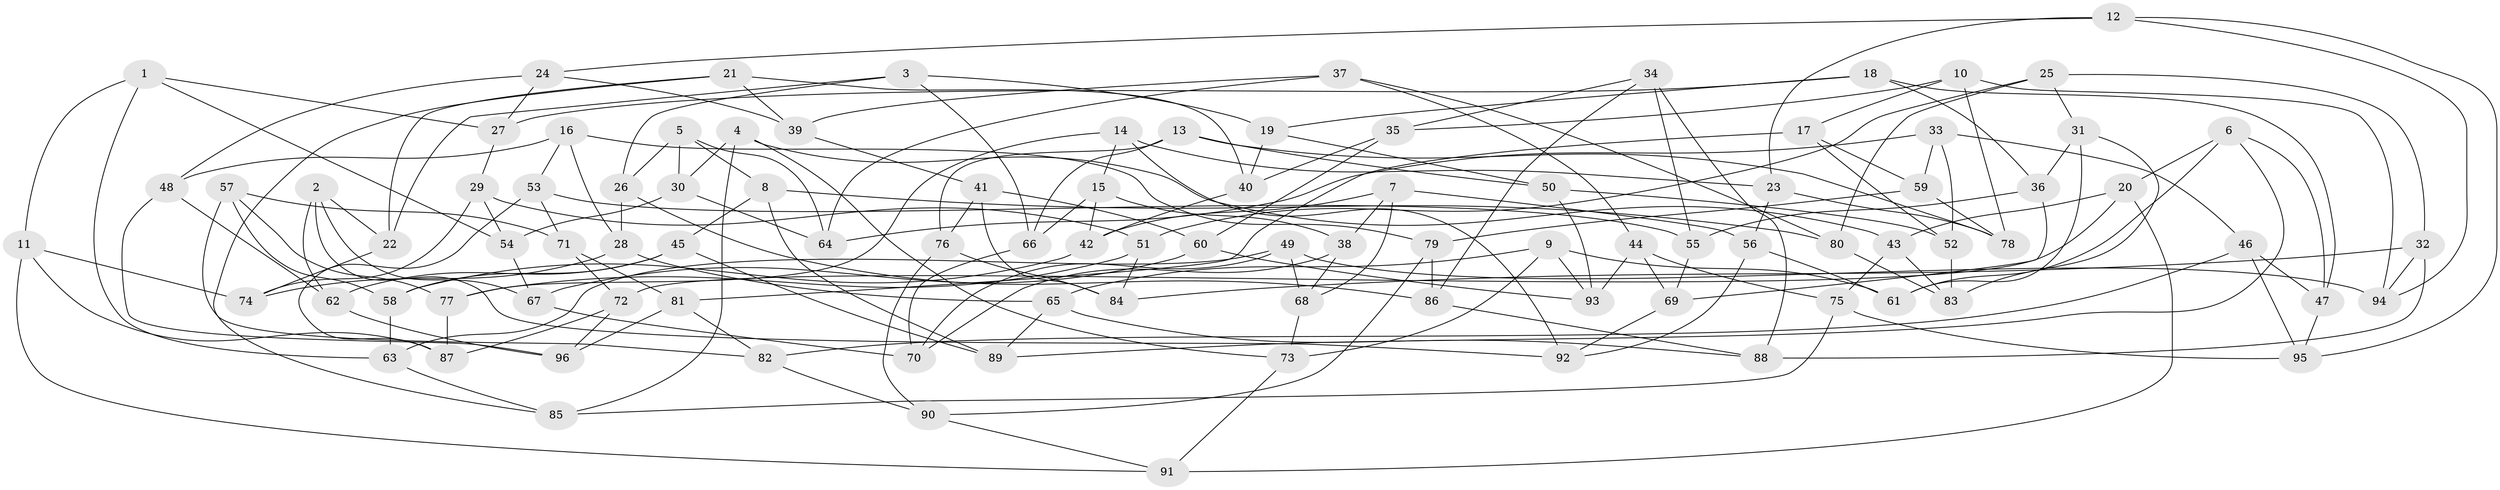 // Generated by graph-tools (version 1.1) at 2025/50/03/09/25 03:50:56]
// undirected, 96 vertices, 192 edges
graph export_dot {
graph [start="1"]
  node [color=gray90,style=filled];
  1;
  2;
  3;
  4;
  5;
  6;
  7;
  8;
  9;
  10;
  11;
  12;
  13;
  14;
  15;
  16;
  17;
  18;
  19;
  20;
  21;
  22;
  23;
  24;
  25;
  26;
  27;
  28;
  29;
  30;
  31;
  32;
  33;
  34;
  35;
  36;
  37;
  38;
  39;
  40;
  41;
  42;
  43;
  44;
  45;
  46;
  47;
  48;
  49;
  50;
  51;
  52;
  53;
  54;
  55;
  56;
  57;
  58;
  59;
  60;
  61;
  62;
  63;
  64;
  65;
  66;
  67;
  68;
  69;
  70;
  71;
  72;
  73;
  74;
  75;
  76;
  77;
  78;
  79;
  80;
  81;
  82;
  83;
  84;
  85;
  86;
  87;
  88;
  89;
  90;
  91;
  92;
  93;
  94;
  95;
  96;
  1 -- 27;
  1 -- 11;
  1 -- 63;
  1 -- 54;
  2 -- 92;
  2 -- 62;
  2 -- 67;
  2 -- 22;
  3 -- 19;
  3 -- 66;
  3 -- 26;
  3 -- 22;
  4 -- 43;
  4 -- 85;
  4 -- 30;
  4 -- 73;
  5 -- 64;
  5 -- 30;
  5 -- 26;
  5 -- 8;
  6 -- 20;
  6 -- 89;
  6 -- 47;
  6 -- 61;
  7 -- 42;
  7 -- 68;
  7 -- 38;
  7 -- 56;
  8 -- 45;
  8 -- 89;
  8 -- 80;
  9 -- 65;
  9 -- 61;
  9 -- 93;
  9 -- 73;
  10 -- 94;
  10 -- 17;
  10 -- 78;
  10 -- 35;
  11 -- 91;
  11 -- 87;
  11 -- 74;
  12 -- 94;
  12 -- 23;
  12 -- 24;
  12 -- 95;
  13 -- 66;
  13 -- 50;
  13 -- 76;
  13 -- 78;
  14 -- 15;
  14 -- 77;
  14 -- 23;
  14 -- 92;
  15 -- 42;
  15 -- 38;
  15 -- 66;
  16 -- 28;
  16 -- 79;
  16 -- 53;
  16 -- 48;
  17 -- 52;
  17 -- 81;
  17 -- 59;
  18 -- 27;
  18 -- 19;
  18 -- 36;
  18 -- 47;
  19 -- 40;
  19 -- 50;
  20 -- 43;
  20 -- 72;
  20 -- 91;
  21 -- 39;
  21 -- 40;
  21 -- 22;
  21 -- 85;
  22 -- 74;
  23 -- 56;
  23 -- 78;
  24 -- 48;
  24 -- 39;
  24 -- 27;
  25 -- 80;
  25 -- 32;
  25 -- 51;
  25 -- 31;
  26 -- 28;
  26 -- 86;
  27 -- 29;
  28 -- 74;
  28 -- 65;
  29 -- 51;
  29 -- 54;
  29 -- 74;
  30 -- 54;
  30 -- 64;
  31 -- 83;
  31 -- 61;
  31 -- 36;
  32 -- 88;
  32 -- 84;
  32 -- 94;
  33 -- 64;
  33 -- 46;
  33 -- 59;
  33 -- 52;
  34 -- 55;
  34 -- 88;
  34 -- 86;
  34 -- 35;
  35 -- 60;
  35 -- 40;
  36 -- 69;
  36 -- 55;
  37 -- 64;
  37 -- 39;
  37 -- 44;
  37 -- 80;
  38 -- 70;
  38 -- 68;
  39 -- 41;
  40 -- 42;
  41 -- 84;
  41 -- 60;
  41 -- 76;
  42 -- 58;
  43 -- 75;
  43 -- 83;
  44 -- 75;
  44 -- 93;
  44 -- 69;
  45 -- 62;
  45 -- 89;
  45 -- 58;
  46 -- 47;
  46 -- 95;
  46 -- 82;
  47 -- 95;
  48 -- 62;
  48 -- 96;
  49 -- 70;
  49 -- 68;
  49 -- 63;
  49 -- 94;
  50 -- 93;
  50 -- 52;
  51 -- 77;
  51 -- 84;
  52 -- 83;
  53 -- 71;
  53 -- 55;
  53 -- 87;
  54 -- 67;
  55 -- 69;
  56 -- 61;
  56 -- 92;
  57 -- 77;
  57 -- 58;
  57 -- 71;
  57 -- 82;
  58 -- 63;
  59 -- 78;
  59 -- 79;
  60 -- 67;
  60 -- 93;
  62 -- 96;
  63 -- 85;
  65 -- 88;
  65 -- 89;
  66 -- 70;
  67 -- 70;
  68 -- 73;
  69 -- 92;
  71 -- 81;
  71 -- 72;
  72 -- 96;
  72 -- 87;
  73 -- 91;
  75 -- 95;
  75 -- 85;
  76 -- 90;
  76 -- 84;
  77 -- 87;
  79 -- 86;
  79 -- 90;
  80 -- 83;
  81 -- 96;
  81 -- 82;
  82 -- 90;
  86 -- 88;
  90 -- 91;
}
